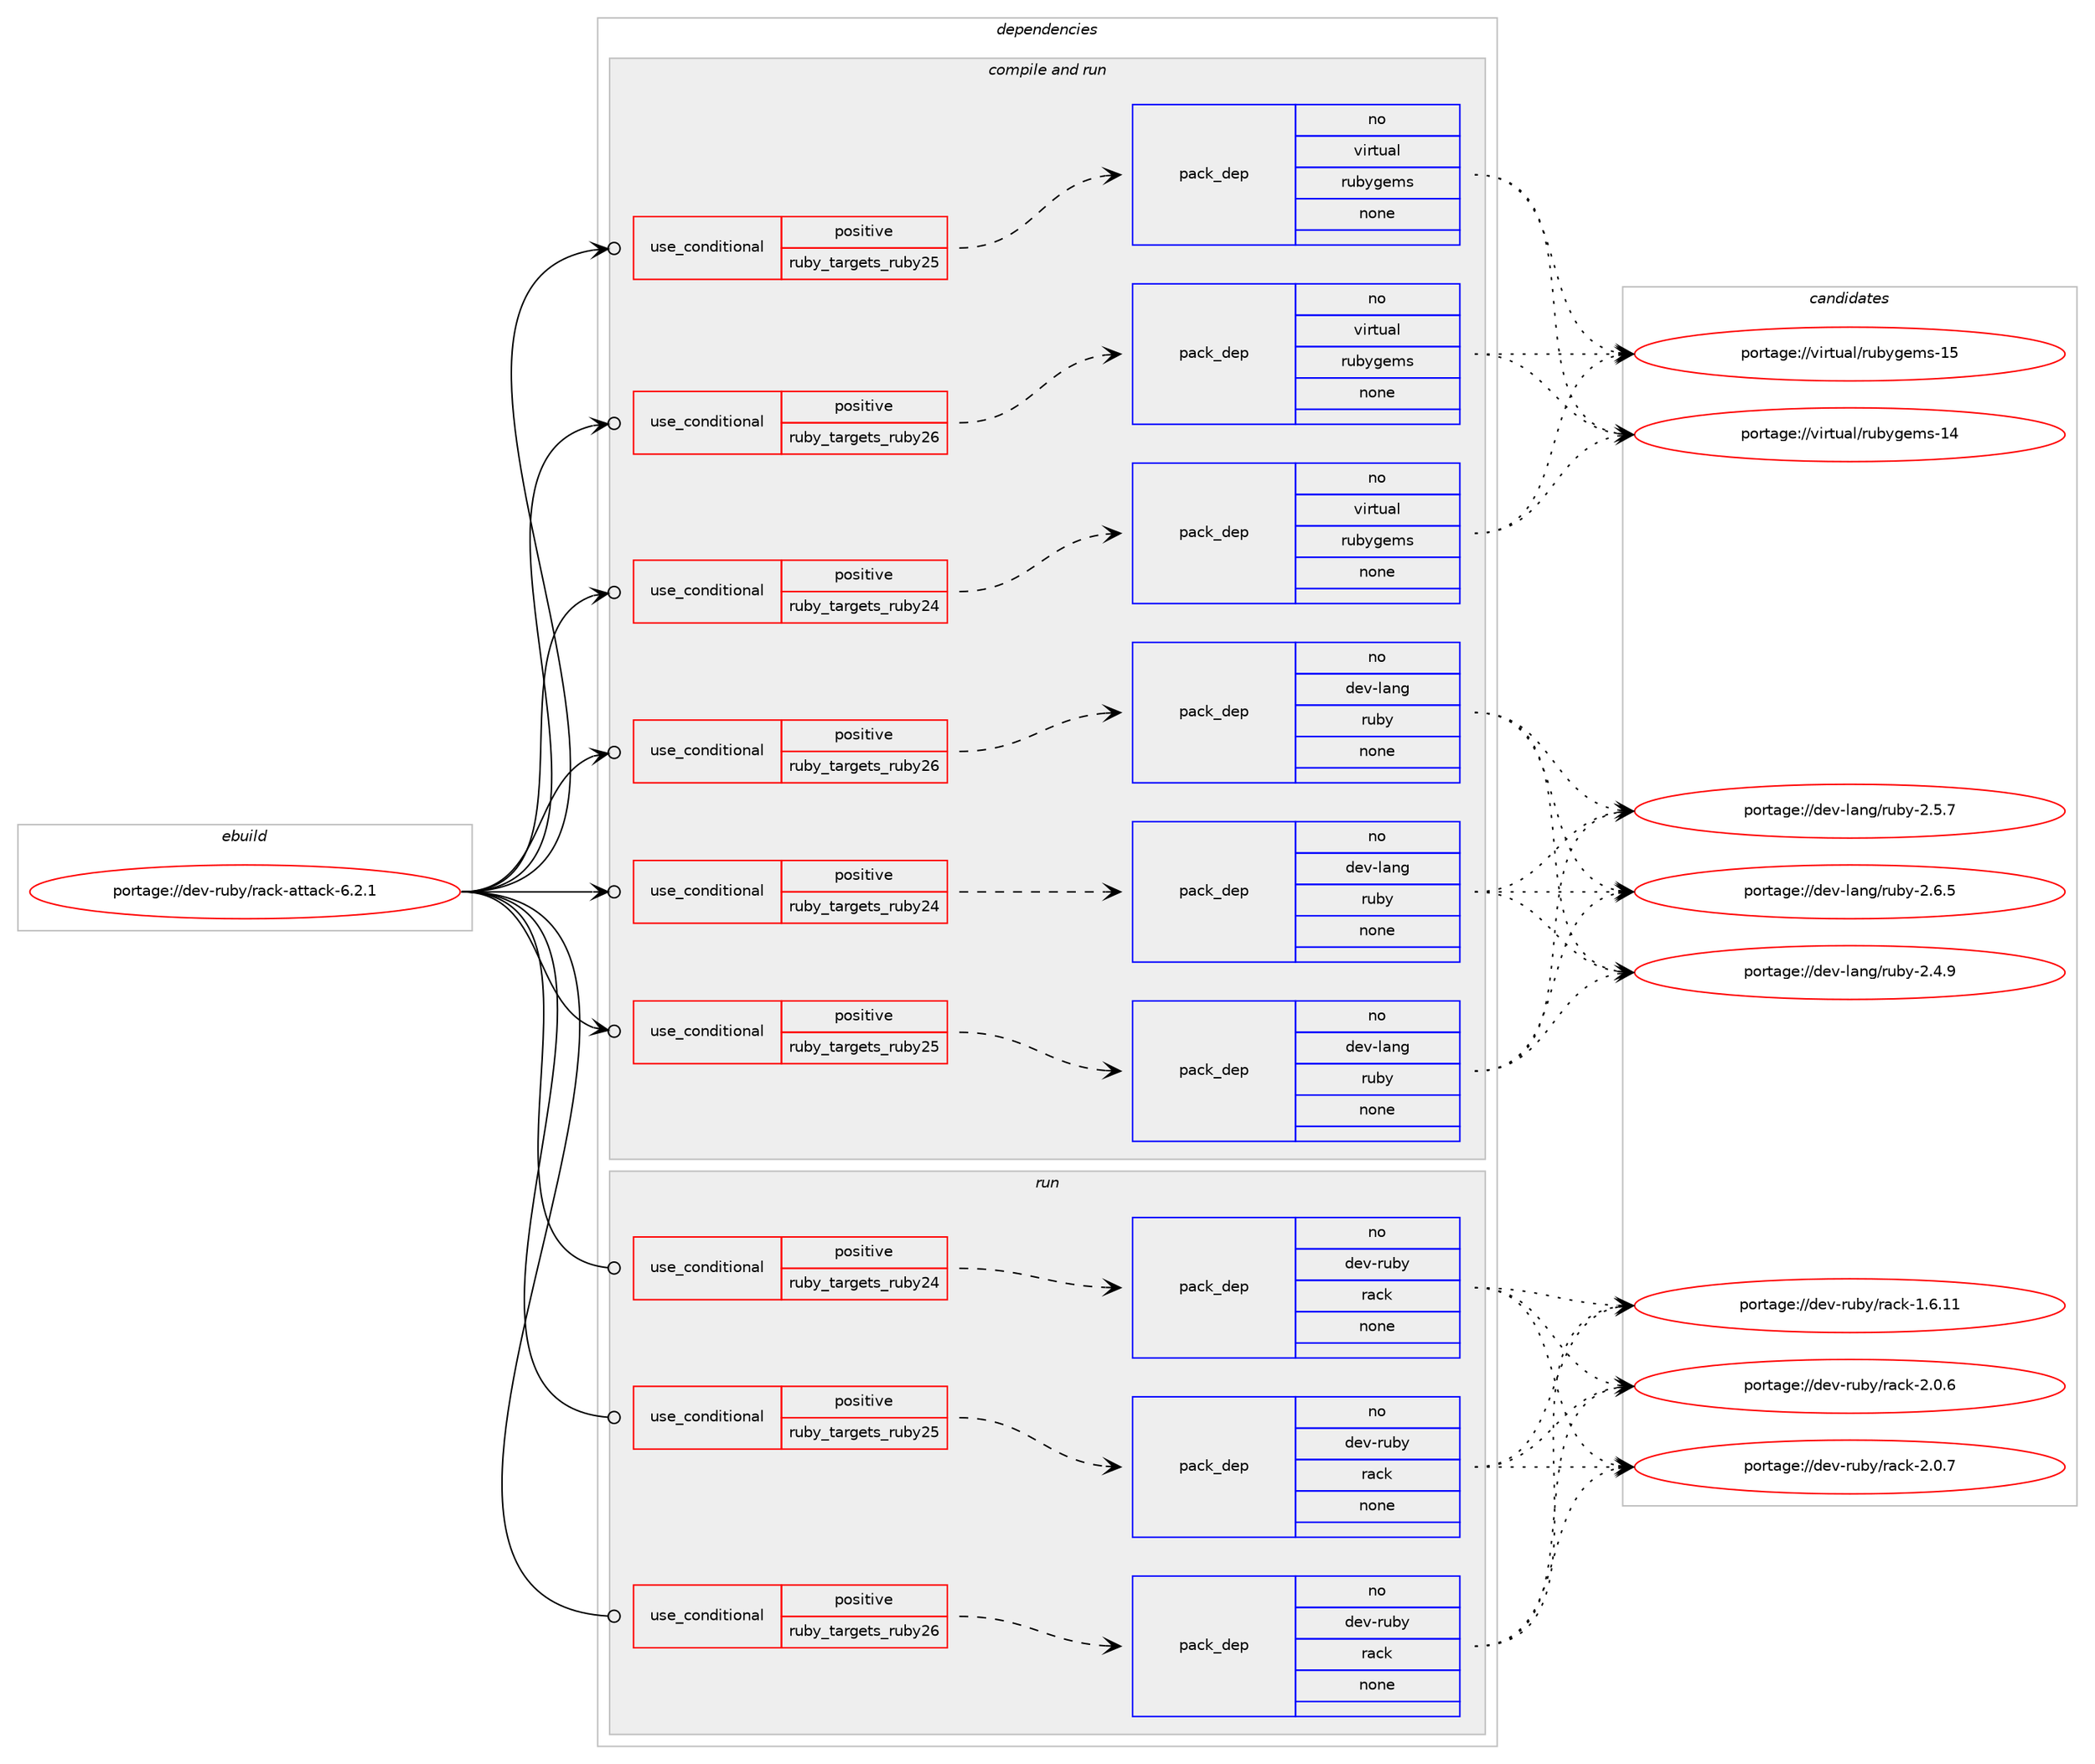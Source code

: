 digraph prolog {

# *************
# Graph options
# *************

newrank=true;
concentrate=true;
compound=true;
graph [rankdir=LR,fontname=Helvetica,fontsize=10,ranksep=1.5];#, ranksep=2.5, nodesep=0.2];
edge  [arrowhead=vee];
node  [fontname=Helvetica,fontsize=10];

# **********
# The ebuild
# **********

subgraph cluster_leftcol {
color=gray;
rank=same;
label=<<i>ebuild</i>>;
id [label="portage://dev-ruby/rack-attack-6.2.1", color=red, width=4, href="../dev-ruby/rack-attack-6.2.1.svg"];
}

# ****************
# The dependencies
# ****************

subgraph cluster_midcol {
color=gray;
label=<<i>dependencies</i>>;
subgraph cluster_compile {
fillcolor="#eeeeee";
style=filled;
label=<<i>compile</i>>;
}
subgraph cluster_compileandrun {
fillcolor="#eeeeee";
style=filled;
label=<<i>compile and run</i>>;
subgraph cond59807 {
dependency235671 [label=<<TABLE BORDER="0" CELLBORDER="1" CELLSPACING="0" CELLPADDING="4"><TR><TD ROWSPAN="3" CELLPADDING="10">use_conditional</TD></TR><TR><TD>positive</TD></TR><TR><TD>ruby_targets_ruby24</TD></TR></TABLE>>, shape=none, color=red];
subgraph pack172319 {
dependency235672 [label=<<TABLE BORDER="0" CELLBORDER="1" CELLSPACING="0" CELLPADDING="4" WIDTH="220"><TR><TD ROWSPAN="6" CELLPADDING="30">pack_dep</TD></TR><TR><TD WIDTH="110">no</TD></TR><TR><TD>dev-lang</TD></TR><TR><TD>ruby</TD></TR><TR><TD>none</TD></TR><TR><TD></TD></TR></TABLE>>, shape=none, color=blue];
}
dependency235671:e -> dependency235672:w [weight=20,style="dashed",arrowhead="vee"];
}
id:e -> dependency235671:w [weight=20,style="solid",arrowhead="odotvee"];
subgraph cond59808 {
dependency235673 [label=<<TABLE BORDER="0" CELLBORDER="1" CELLSPACING="0" CELLPADDING="4"><TR><TD ROWSPAN="3" CELLPADDING="10">use_conditional</TD></TR><TR><TD>positive</TD></TR><TR><TD>ruby_targets_ruby24</TD></TR></TABLE>>, shape=none, color=red];
subgraph pack172320 {
dependency235674 [label=<<TABLE BORDER="0" CELLBORDER="1" CELLSPACING="0" CELLPADDING="4" WIDTH="220"><TR><TD ROWSPAN="6" CELLPADDING="30">pack_dep</TD></TR><TR><TD WIDTH="110">no</TD></TR><TR><TD>virtual</TD></TR><TR><TD>rubygems</TD></TR><TR><TD>none</TD></TR><TR><TD></TD></TR></TABLE>>, shape=none, color=blue];
}
dependency235673:e -> dependency235674:w [weight=20,style="dashed",arrowhead="vee"];
}
id:e -> dependency235673:w [weight=20,style="solid",arrowhead="odotvee"];
subgraph cond59809 {
dependency235675 [label=<<TABLE BORDER="0" CELLBORDER="1" CELLSPACING="0" CELLPADDING="4"><TR><TD ROWSPAN="3" CELLPADDING="10">use_conditional</TD></TR><TR><TD>positive</TD></TR><TR><TD>ruby_targets_ruby25</TD></TR></TABLE>>, shape=none, color=red];
subgraph pack172321 {
dependency235676 [label=<<TABLE BORDER="0" CELLBORDER="1" CELLSPACING="0" CELLPADDING="4" WIDTH="220"><TR><TD ROWSPAN="6" CELLPADDING="30">pack_dep</TD></TR><TR><TD WIDTH="110">no</TD></TR><TR><TD>dev-lang</TD></TR><TR><TD>ruby</TD></TR><TR><TD>none</TD></TR><TR><TD></TD></TR></TABLE>>, shape=none, color=blue];
}
dependency235675:e -> dependency235676:w [weight=20,style="dashed",arrowhead="vee"];
}
id:e -> dependency235675:w [weight=20,style="solid",arrowhead="odotvee"];
subgraph cond59810 {
dependency235677 [label=<<TABLE BORDER="0" CELLBORDER="1" CELLSPACING="0" CELLPADDING="4"><TR><TD ROWSPAN="3" CELLPADDING="10">use_conditional</TD></TR><TR><TD>positive</TD></TR><TR><TD>ruby_targets_ruby25</TD></TR></TABLE>>, shape=none, color=red];
subgraph pack172322 {
dependency235678 [label=<<TABLE BORDER="0" CELLBORDER="1" CELLSPACING="0" CELLPADDING="4" WIDTH="220"><TR><TD ROWSPAN="6" CELLPADDING="30">pack_dep</TD></TR><TR><TD WIDTH="110">no</TD></TR><TR><TD>virtual</TD></TR><TR><TD>rubygems</TD></TR><TR><TD>none</TD></TR><TR><TD></TD></TR></TABLE>>, shape=none, color=blue];
}
dependency235677:e -> dependency235678:w [weight=20,style="dashed",arrowhead="vee"];
}
id:e -> dependency235677:w [weight=20,style="solid",arrowhead="odotvee"];
subgraph cond59811 {
dependency235679 [label=<<TABLE BORDER="0" CELLBORDER="1" CELLSPACING="0" CELLPADDING="4"><TR><TD ROWSPAN="3" CELLPADDING="10">use_conditional</TD></TR><TR><TD>positive</TD></TR><TR><TD>ruby_targets_ruby26</TD></TR></TABLE>>, shape=none, color=red];
subgraph pack172323 {
dependency235680 [label=<<TABLE BORDER="0" CELLBORDER="1" CELLSPACING="0" CELLPADDING="4" WIDTH="220"><TR><TD ROWSPAN="6" CELLPADDING="30">pack_dep</TD></TR><TR><TD WIDTH="110">no</TD></TR><TR><TD>dev-lang</TD></TR><TR><TD>ruby</TD></TR><TR><TD>none</TD></TR><TR><TD></TD></TR></TABLE>>, shape=none, color=blue];
}
dependency235679:e -> dependency235680:w [weight=20,style="dashed",arrowhead="vee"];
}
id:e -> dependency235679:w [weight=20,style="solid",arrowhead="odotvee"];
subgraph cond59812 {
dependency235681 [label=<<TABLE BORDER="0" CELLBORDER="1" CELLSPACING="0" CELLPADDING="4"><TR><TD ROWSPAN="3" CELLPADDING="10">use_conditional</TD></TR><TR><TD>positive</TD></TR><TR><TD>ruby_targets_ruby26</TD></TR></TABLE>>, shape=none, color=red];
subgraph pack172324 {
dependency235682 [label=<<TABLE BORDER="0" CELLBORDER="1" CELLSPACING="0" CELLPADDING="4" WIDTH="220"><TR><TD ROWSPAN="6" CELLPADDING="30">pack_dep</TD></TR><TR><TD WIDTH="110">no</TD></TR><TR><TD>virtual</TD></TR><TR><TD>rubygems</TD></TR><TR><TD>none</TD></TR><TR><TD></TD></TR></TABLE>>, shape=none, color=blue];
}
dependency235681:e -> dependency235682:w [weight=20,style="dashed",arrowhead="vee"];
}
id:e -> dependency235681:w [weight=20,style="solid",arrowhead="odotvee"];
}
subgraph cluster_run {
fillcolor="#eeeeee";
style=filled;
label=<<i>run</i>>;
subgraph cond59813 {
dependency235683 [label=<<TABLE BORDER="0" CELLBORDER="1" CELLSPACING="0" CELLPADDING="4"><TR><TD ROWSPAN="3" CELLPADDING="10">use_conditional</TD></TR><TR><TD>positive</TD></TR><TR><TD>ruby_targets_ruby24</TD></TR></TABLE>>, shape=none, color=red];
subgraph pack172325 {
dependency235684 [label=<<TABLE BORDER="0" CELLBORDER="1" CELLSPACING="0" CELLPADDING="4" WIDTH="220"><TR><TD ROWSPAN="6" CELLPADDING="30">pack_dep</TD></TR><TR><TD WIDTH="110">no</TD></TR><TR><TD>dev-ruby</TD></TR><TR><TD>rack</TD></TR><TR><TD>none</TD></TR><TR><TD></TD></TR></TABLE>>, shape=none, color=blue];
}
dependency235683:e -> dependency235684:w [weight=20,style="dashed",arrowhead="vee"];
}
id:e -> dependency235683:w [weight=20,style="solid",arrowhead="odot"];
subgraph cond59814 {
dependency235685 [label=<<TABLE BORDER="0" CELLBORDER="1" CELLSPACING="0" CELLPADDING="4"><TR><TD ROWSPAN="3" CELLPADDING="10">use_conditional</TD></TR><TR><TD>positive</TD></TR><TR><TD>ruby_targets_ruby25</TD></TR></TABLE>>, shape=none, color=red];
subgraph pack172326 {
dependency235686 [label=<<TABLE BORDER="0" CELLBORDER="1" CELLSPACING="0" CELLPADDING="4" WIDTH="220"><TR><TD ROWSPAN="6" CELLPADDING="30">pack_dep</TD></TR><TR><TD WIDTH="110">no</TD></TR><TR><TD>dev-ruby</TD></TR><TR><TD>rack</TD></TR><TR><TD>none</TD></TR><TR><TD></TD></TR></TABLE>>, shape=none, color=blue];
}
dependency235685:e -> dependency235686:w [weight=20,style="dashed",arrowhead="vee"];
}
id:e -> dependency235685:w [weight=20,style="solid",arrowhead="odot"];
subgraph cond59815 {
dependency235687 [label=<<TABLE BORDER="0" CELLBORDER="1" CELLSPACING="0" CELLPADDING="4"><TR><TD ROWSPAN="3" CELLPADDING="10">use_conditional</TD></TR><TR><TD>positive</TD></TR><TR><TD>ruby_targets_ruby26</TD></TR></TABLE>>, shape=none, color=red];
subgraph pack172327 {
dependency235688 [label=<<TABLE BORDER="0" CELLBORDER="1" CELLSPACING="0" CELLPADDING="4" WIDTH="220"><TR><TD ROWSPAN="6" CELLPADDING="30">pack_dep</TD></TR><TR><TD WIDTH="110">no</TD></TR><TR><TD>dev-ruby</TD></TR><TR><TD>rack</TD></TR><TR><TD>none</TD></TR><TR><TD></TD></TR></TABLE>>, shape=none, color=blue];
}
dependency235687:e -> dependency235688:w [weight=20,style="dashed",arrowhead="vee"];
}
id:e -> dependency235687:w [weight=20,style="solid",arrowhead="odot"];
}
}

# **************
# The candidates
# **************

subgraph cluster_choices {
rank=same;
color=gray;
label=<<i>candidates</i>>;

subgraph choice172319 {
color=black;
nodesep=1;
choiceportage10010111845108971101034711411798121455046524657 [label="portage://dev-lang/ruby-2.4.9", color=red, width=4,href="../dev-lang/ruby-2.4.9.svg"];
choiceportage10010111845108971101034711411798121455046534655 [label="portage://dev-lang/ruby-2.5.7", color=red, width=4,href="../dev-lang/ruby-2.5.7.svg"];
choiceportage10010111845108971101034711411798121455046544653 [label="portage://dev-lang/ruby-2.6.5", color=red, width=4,href="../dev-lang/ruby-2.6.5.svg"];
dependency235672:e -> choiceportage10010111845108971101034711411798121455046524657:w [style=dotted,weight="100"];
dependency235672:e -> choiceportage10010111845108971101034711411798121455046534655:w [style=dotted,weight="100"];
dependency235672:e -> choiceportage10010111845108971101034711411798121455046544653:w [style=dotted,weight="100"];
}
subgraph choice172320 {
color=black;
nodesep=1;
choiceportage118105114116117971084711411798121103101109115454952 [label="portage://virtual/rubygems-14", color=red, width=4,href="../virtual/rubygems-14.svg"];
choiceportage118105114116117971084711411798121103101109115454953 [label="portage://virtual/rubygems-15", color=red, width=4,href="../virtual/rubygems-15.svg"];
dependency235674:e -> choiceportage118105114116117971084711411798121103101109115454952:w [style=dotted,weight="100"];
dependency235674:e -> choiceportage118105114116117971084711411798121103101109115454953:w [style=dotted,weight="100"];
}
subgraph choice172321 {
color=black;
nodesep=1;
choiceportage10010111845108971101034711411798121455046524657 [label="portage://dev-lang/ruby-2.4.9", color=red, width=4,href="../dev-lang/ruby-2.4.9.svg"];
choiceportage10010111845108971101034711411798121455046534655 [label="portage://dev-lang/ruby-2.5.7", color=red, width=4,href="../dev-lang/ruby-2.5.7.svg"];
choiceportage10010111845108971101034711411798121455046544653 [label="portage://dev-lang/ruby-2.6.5", color=red, width=4,href="../dev-lang/ruby-2.6.5.svg"];
dependency235676:e -> choiceportage10010111845108971101034711411798121455046524657:w [style=dotted,weight="100"];
dependency235676:e -> choiceportage10010111845108971101034711411798121455046534655:w [style=dotted,weight="100"];
dependency235676:e -> choiceportage10010111845108971101034711411798121455046544653:w [style=dotted,weight="100"];
}
subgraph choice172322 {
color=black;
nodesep=1;
choiceportage118105114116117971084711411798121103101109115454952 [label="portage://virtual/rubygems-14", color=red, width=4,href="../virtual/rubygems-14.svg"];
choiceportage118105114116117971084711411798121103101109115454953 [label="portage://virtual/rubygems-15", color=red, width=4,href="../virtual/rubygems-15.svg"];
dependency235678:e -> choiceportage118105114116117971084711411798121103101109115454952:w [style=dotted,weight="100"];
dependency235678:e -> choiceportage118105114116117971084711411798121103101109115454953:w [style=dotted,weight="100"];
}
subgraph choice172323 {
color=black;
nodesep=1;
choiceportage10010111845108971101034711411798121455046524657 [label="portage://dev-lang/ruby-2.4.9", color=red, width=4,href="../dev-lang/ruby-2.4.9.svg"];
choiceportage10010111845108971101034711411798121455046534655 [label="portage://dev-lang/ruby-2.5.7", color=red, width=4,href="../dev-lang/ruby-2.5.7.svg"];
choiceportage10010111845108971101034711411798121455046544653 [label="portage://dev-lang/ruby-2.6.5", color=red, width=4,href="../dev-lang/ruby-2.6.5.svg"];
dependency235680:e -> choiceportage10010111845108971101034711411798121455046524657:w [style=dotted,weight="100"];
dependency235680:e -> choiceportage10010111845108971101034711411798121455046534655:w [style=dotted,weight="100"];
dependency235680:e -> choiceportage10010111845108971101034711411798121455046544653:w [style=dotted,weight="100"];
}
subgraph choice172324 {
color=black;
nodesep=1;
choiceportage118105114116117971084711411798121103101109115454952 [label="portage://virtual/rubygems-14", color=red, width=4,href="../virtual/rubygems-14.svg"];
choiceportage118105114116117971084711411798121103101109115454953 [label="portage://virtual/rubygems-15", color=red, width=4,href="../virtual/rubygems-15.svg"];
dependency235682:e -> choiceportage118105114116117971084711411798121103101109115454952:w [style=dotted,weight="100"];
dependency235682:e -> choiceportage118105114116117971084711411798121103101109115454953:w [style=dotted,weight="100"];
}
subgraph choice172325 {
color=black;
nodesep=1;
choiceportage100101118451141179812147114979910745494654464949 [label="portage://dev-ruby/rack-1.6.11", color=red, width=4,href="../dev-ruby/rack-1.6.11.svg"];
choiceportage1001011184511411798121471149799107455046484654 [label="portage://dev-ruby/rack-2.0.6", color=red, width=4,href="../dev-ruby/rack-2.0.6.svg"];
choiceportage1001011184511411798121471149799107455046484655 [label="portage://dev-ruby/rack-2.0.7", color=red, width=4,href="../dev-ruby/rack-2.0.7.svg"];
dependency235684:e -> choiceportage100101118451141179812147114979910745494654464949:w [style=dotted,weight="100"];
dependency235684:e -> choiceportage1001011184511411798121471149799107455046484654:w [style=dotted,weight="100"];
dependency235684:e -> choiceportage1001011184511411798121471149799107455046484655:w [style=dotted,weight="100"];
}
subgraph choice172326 {
color=black;
nodesep=1;
choiceportage100101118451141179812147114979910745494654464949 [label="portage://dev-ruby/rack-1.6.11", color=red, width=4,href="../dev-ruby/rack-1.6.11.svg"];
choiceportage1001011184511411798121471149799107455046484654 [label="portage://dev-ruby/rack-2.0.6", color=red, width=4,href="../dev-ruby/rack-2.0.6.svg"];
choiceportage1001011184511411798121471149799107455046484655 [label="portage://dev-ruby/rack-2.0.7", color=red, width=4,href="../dev-ruby/rack-2.0.7.svg"];
dependency235686:e -> choiceportage100101118451141179812147114979910745494654464949:w [style=dotted,weight="100"];
dependency235686:e -> choiceportage1001011184511411798121471149799107455046484654:w [style=dotted,weight="100"];
dependency235686:e -> choiceportage1001011184511411798121471149799107455046484655:w [style=dotted,weight="100"];
}
subgraph choice172327 {
color=black;
nodesep=1;
choiceportage100101118451141179812147114979910745494654464949 [label="portage://dev-ruby/rack-1.6.11", color=red, width=4,href="../dev-ruby/rack-1.6.11.svg"];
choiceportage1001011184511411798121471149799107455046484654 [label="portage://dev-ruby/rack-2.0.6", color=red, width=4,href="../dev-ruby/rack-2.0.6.svg"];
choiceportage1001011184511411798121471149799107455046484655 [label="portage://dev-ruby/rack-2.0.7", color=red, width=4,href="../dev-ruby/rack-2.0.7.svg"];
dependency235688:e -> choiceportage100101118451141179812147114979910745494654464949:w [style=dotted,weight="100"];
dependency235688:e -> choiceportage1001011184511411798121471149799107455046484654:w [style=dotted,weight="100"];
dependency235688:e -> choiceportage1001011184511411798121471149799107455046484655:w [style=dotted,weight="100"];
}
}

}
